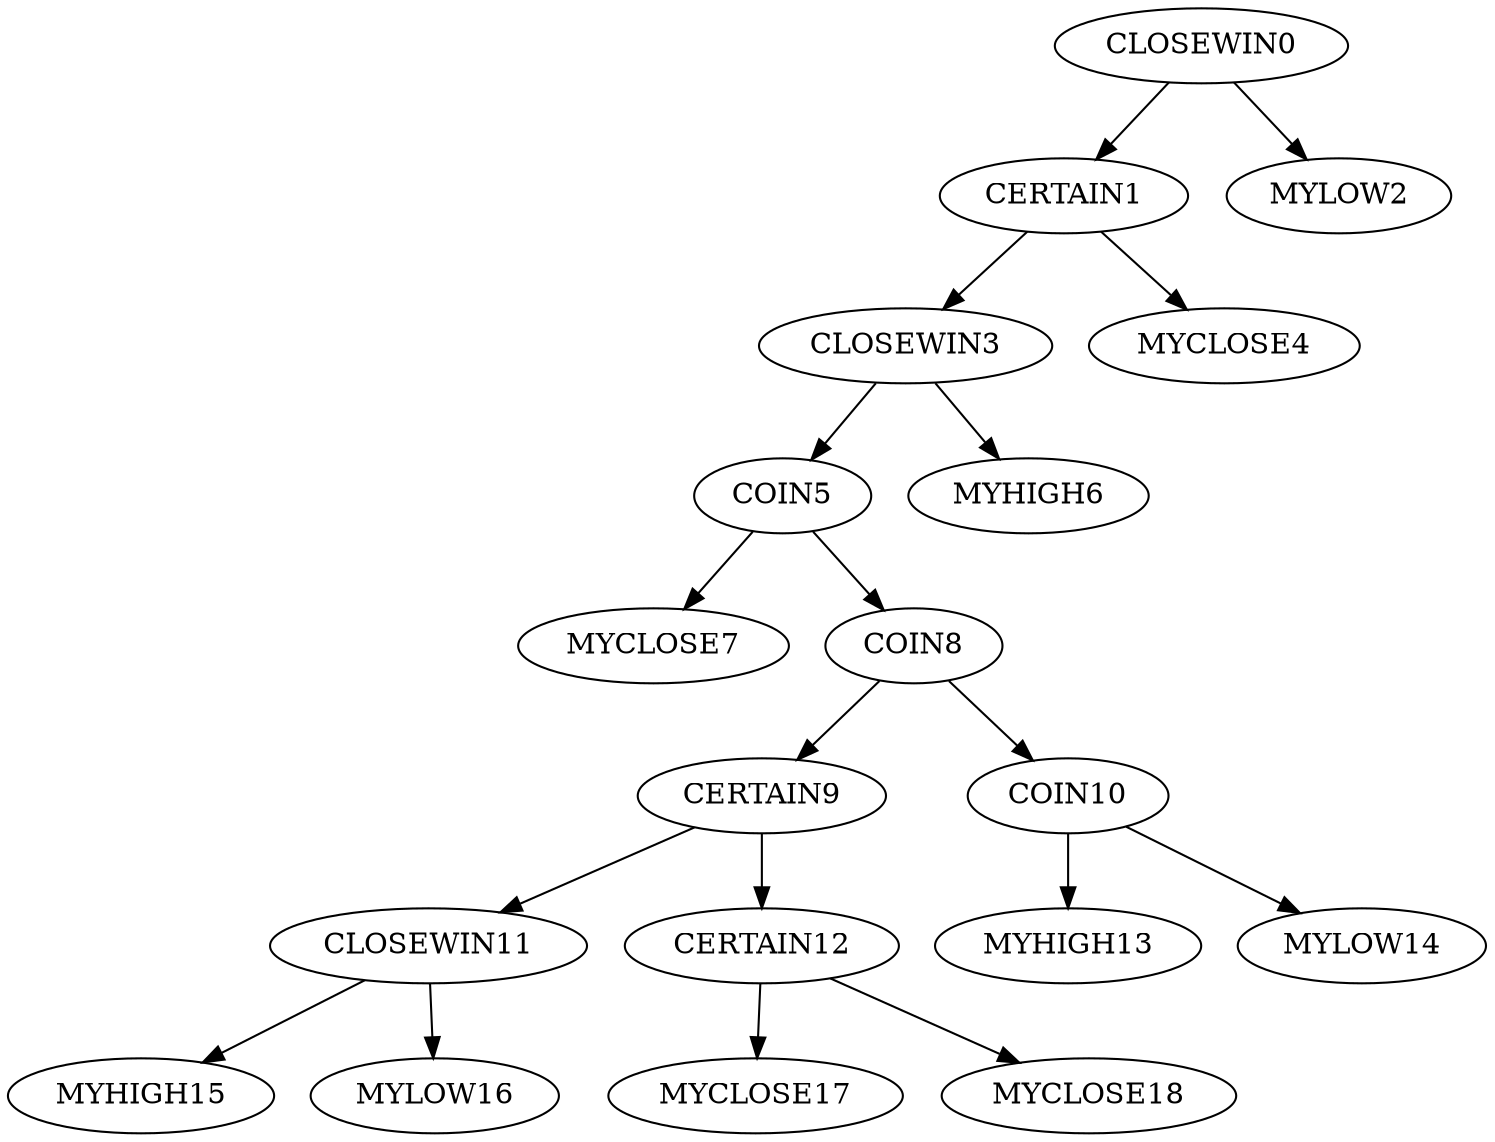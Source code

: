 digraph T {
	CLOSEWIN0 -> CERTAIN1;
	CLOSEWIN0 -> MYLOW2;
	CERTAIN1 -> CLOSEWIN3;
	CERTAIN1 -> MYCLOSE4;
	CLOSEWIN3 -> COIN5;
	CLOSEWIN3 -> MYHIGH6;
	COIN5 -> MYCLOSE7;
	COIN5 -> COIN8;
	COIN8 -> CERTAIN9;
	COIN8 -> COIN10;
	CERTAIN9 -> CLOSEWIN11;
	CERTAIN9 -> CERTAIN12;
	COIN10 -> MYHIGH13;
	COIN10 -> MYLOW14;
	CLOSEWIN11 -> MYHIGH15;
	CLOSEWIN11 -> MYLOW16;
	CERTAIN12 -> MYCLOSE17;
	CERTAIN12 -> MYCLOSE18;
}